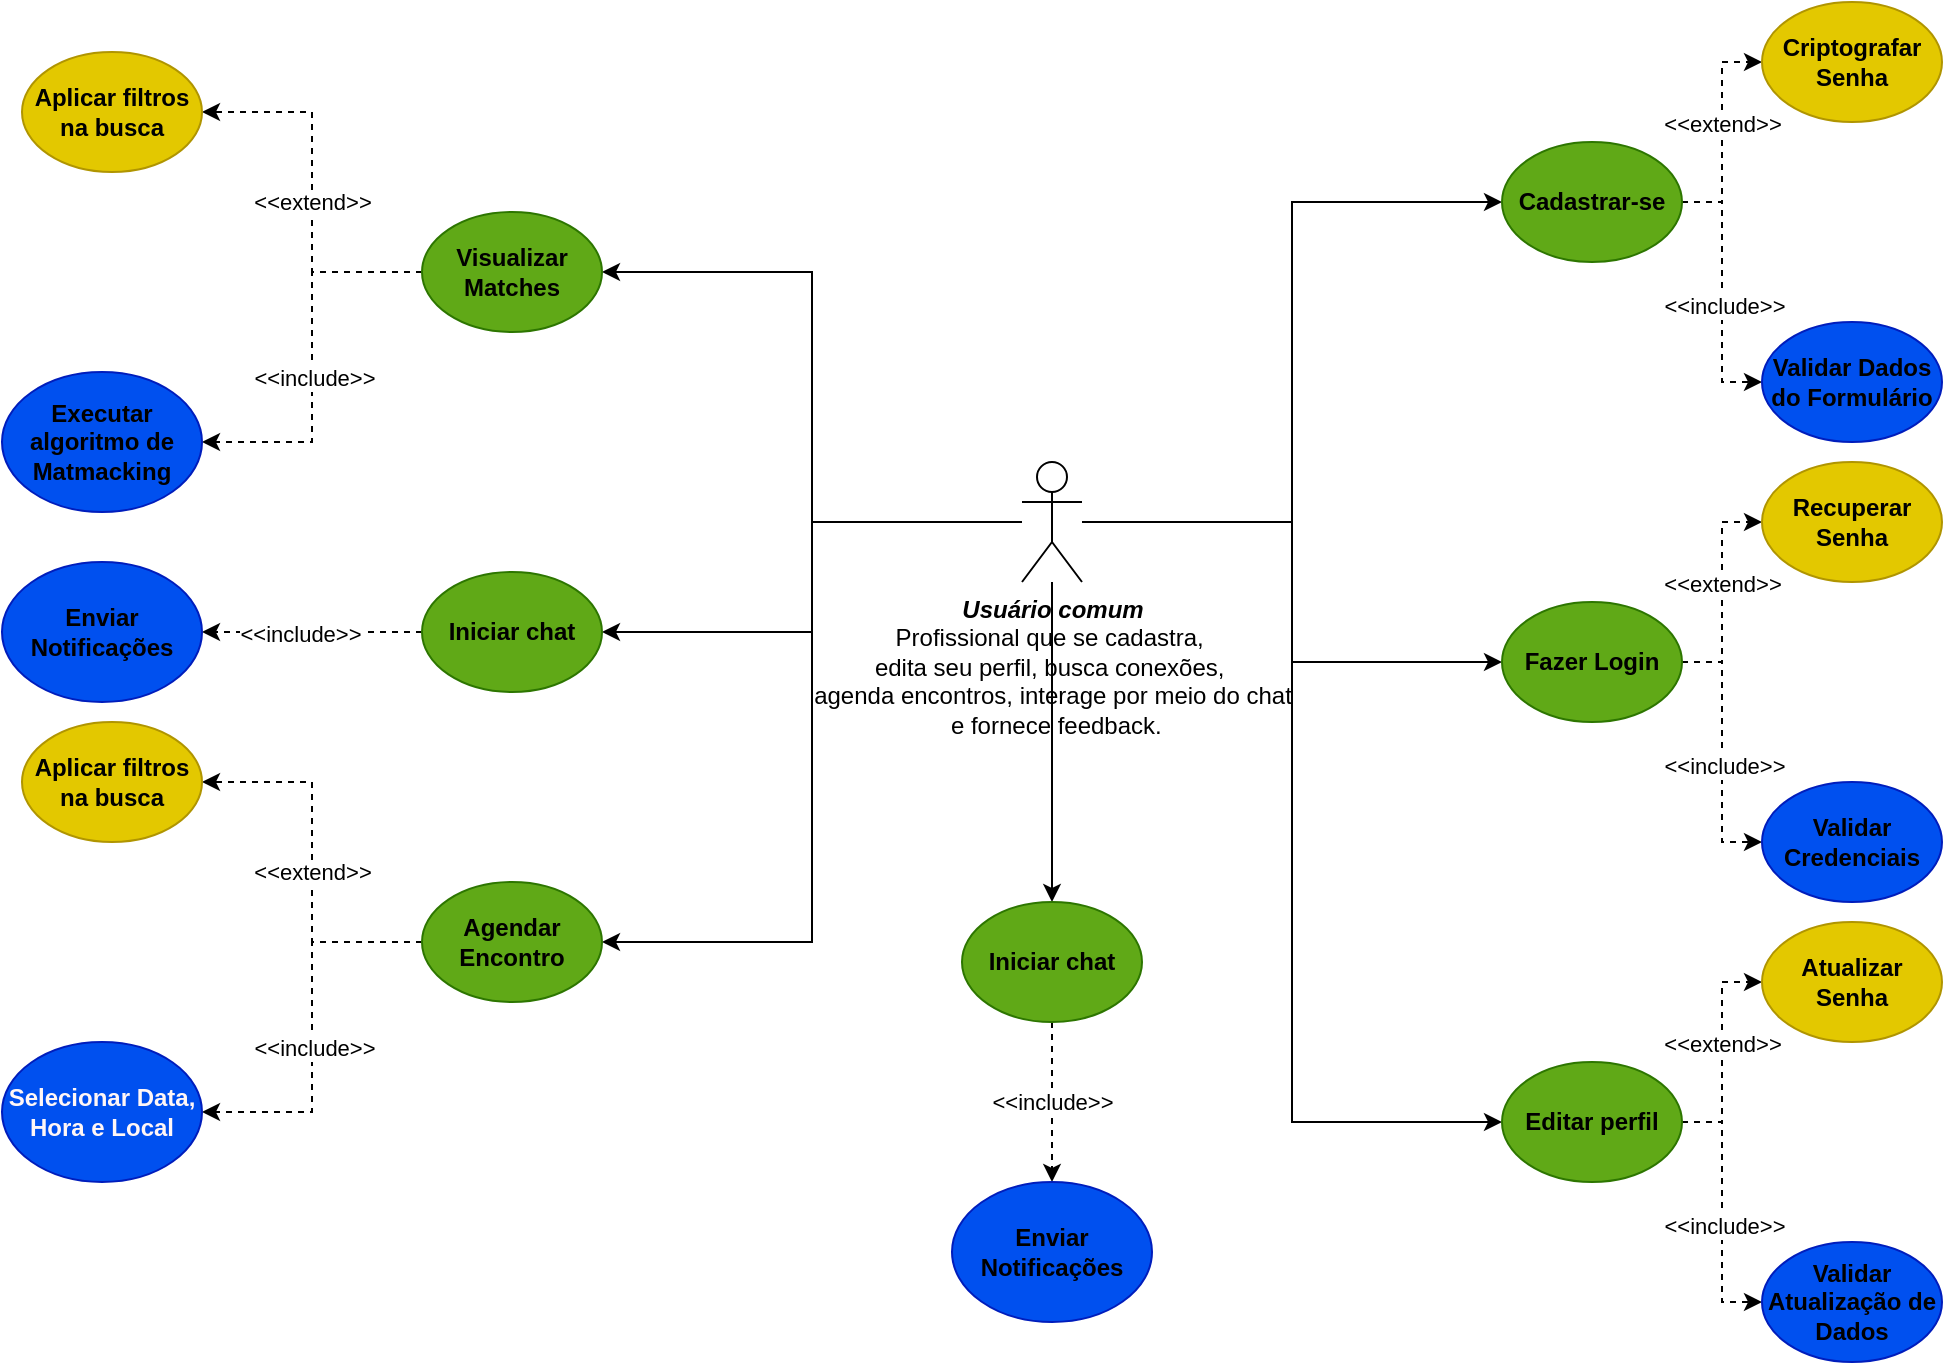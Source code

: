 <mxfile version="27.1.1">
  <diagram name="Page-1" id="6-5NiOe_aGQ5WtGTn7MD">
    <mxGraphModel dx="2276" dy="777" grid="1" gridSize="10" guides="1" tooltips="1" connect="1" arrows="1" fold="1" page="1" pageScale="1" pageWidth="850" pageHeight="1100" math="0" shadow="0">
      <root>
        <mxCell id="0" />
        <mxCell id="1" parent="0" />
        <mxCell id="JTP6DpYW9CH7-u18CxXP-4" style="edgeStyle=orthogonalEdgeStyle;rounded=0;orthogonalLoop=1;jettySize=auto;html=1;entryX=0;entryY=0.5;entryDx=0;entryDy=0;" edge="1" parent="1" source="JTP6DpYW9CH7-u18CxXP-2" target="JTP6DpYW9CH7-u18CxXP-3">
          <mxGeometry relative="1" as="geometry" />
        </mxCell>
        <mxCell id="JTP6DpYW9CH7-u18CxXP-21" style="edgeStyle=orthogonalEdgeStyle;rounded=0;orthogonalLoop=1;jettySize=auto;html=1;entryX=0;entryY=0.5;entryDx=0;entryDy=0;" edge="1" parent="1" source="JTP6DpYW9CH7-u18CxXP-2" target="JTP6DpYW9CH7-u18CxXP-17">
          <mxGeometry relative="1" as="geometry" />
        </mxCell>
        <mxCell id="JTP6DpYW9CH7-u18CxXP-30" style="edgeStyle=orthogonalEdgeStyle;rounded=0;orthogonalLoop=1;jettySize=auto;html=1;entryX=0;entryY=0.5;entryDx=0;entryDy=0;" edge="1" parent="1" source="JTP6DpYW9CH7-u18CxXP-2" target="JTP6DpYW9CH7-u18CxXP-27">
          <mxGeometry relative="1" as="geometry" />
        </mxCell>
        <mxCell id="JTP6DpYW9CH7-u18CxXP-40" style="edgeStyle=orthogonalEdgeStyle;rounded=0;orthogonalLoop=1;jettySize=auto;html=1;entryX=0;entryY=0.5;entryDx=0;entryDy=0;" edge="1" parent="1" source="JTP6DpYW9CH7-u18CxXP-2" target="JTP6DpYW9CH7-u18CxXP-36">
          <mxGeometry relative="1" as="geometry" />
        </mxCell>
        <mxCell id="JTP6DpYW9CH7-u18CxXP-48" style="edgeStyle=orthogonalEdgeStyle;rounded=0;orthogonalLoop=1;jettySize=auto;html=1;entryX=0;entryY=0.5;entryDx=0;entryDy=0;" edge="1" parent="1" source="JTP6DpYW9CH7-u18CxXP-2" target="JTP6DpYW9CH7-u18CxXP-45">
          <mxGeometry relative="1" as="geometry" />
        </mxCell>
        <mxCell id="JTP6DpYW9CH7-u18CxXP-56" style="edgeStyle=orthogonalEdgeStyle;rounded=0;orthogonalLoop=1;jettySize=auto;html=1;entryX=0;entryY=0.5;entryDx=0;entryDy=0;" edge="1" parent="1" source="JTP6DpYW9CH7-u18CxXP-2" target="JTP6DpYW9CH7-u18CxXP-53">
          <mxGeometry relative="1" as="geometry" />
        </mxCell>
        <mxCell id="JTP6DpYW9CH7-u18CxXP-62" style="edgeStyle=orthogonalEdgeStyle;rounded=0;orthogonalLoop=1;jettySize=auto;html=1;entryX=0.5;entryY=1;entryDx=0;entryDy=0;" edge="1" parent="1" source="JTP6DpYW9CH7-u18CxXP-2" target="JTP6DpYW9CH7-u18CxXP-59">
          <mxGeometry relative="1" as="geometry" />
        </mxCell>
        <mxCell id="JTP6DpYW9CH7-u18CxXP-2" value="&lt;b&gt;&lt;i&gt;Usuário comum&lt;/i&gt;&lt;/b&gt;&lt;div&gt;Profissional que se cadastra,&amp;nbsp;&lt;/div&gt;&lt;div&gt;edita seu perfil,&amp;nbsp;&lt;span style=&quot;background-color: transparent; color: light-dark(rgb(0, 0, 0), rgb(255, 255, 255));&quot;&gt;busca conexões,&amp;nbsp;&lt;/span&gt;&lt;/div&gt;&lt;div&gt;&lt;span style=&quot;background-color: transparent; color: light-dark(rgb(0, 0, 0), rgb(255, 255, 255));&quot;&gt;agenda encontros,&amp;nbsp;&lt;/span&gt;&lt;span style=&quot;background-color: transparent; color: light-dark(rgb(0, 0, 0), rgb(255, 255, 255));&quot;&gt;interage por meio do chat&lt;/span&gt;&lt;/div&gt;&lt;div&gt;&lt;span style=&quot;background-color: transparent; color: light-dark(rgb(0, 0, 0), rgb(255, 255, 255));&quot;&gt;&amp;nbsp;e fornece feedback.&lt;/span&gt;&lt;/div&gt;" style="shape=umlActor;verticalLabelPosition=bottom;verticalAlign=top;html=1;outlineConnect=0;" vertex="1" parent="1">
          <mxGeometry x="60" y="250" width="30" height="60" as="geometry" />
        </mxCell>
        <mxCell id="JTP6DpYW9CH7-u18CxXP-11" value="" style="group" vertex="1" connectable="0" parent="1">
          <mxGeometry x="300" y="20" width="220" height="220" as="geometry" />
        </mxCell>
        <mxCell id="JTP6DpYW9CH7-u18CxXP-6" style="edgeStyle=orthogonalEdgeStyle;rounded=0;orthogonalLoop=1;jettySize=auto;html=1;entryX=0;entryY=0.5;entryDx=0;entryDy=0;dashed=1;" edge="1" parent="JTP6DpYW9CH7-u18CxXP-11" source="JTP6DpYW9CH7-u18CxXP-3" target="JTP6DpYW9CH7-u18CxXP-5">
          <mxGeometry relative="1" as="geometry" />
        </mxCell>
        <mxCell id="JTP6DpYW9CH7-u18CxXP-7" value="&amp;lt;&amp;lt;include&amp;gt;&amp;gt;" style="edgeLabel;html=1;align=center;verticalAlign=middle;resizable=0;points=[];" vertex="1" connectable="0" parent="JTP6DpYW9CH7-u18CxXP-6">
          <mxGeometry x="0.107" y="1" relative="1" as="geometry">
            <mxPoint as="offset" />
          </mxGeometry>
        </mxCell>
        <mxCell id="JTP6DpYW9CH7-u18CxXP-9" style="edgeStyle=orthogonalEdgeStyle;rounded=0;orthogonalLoop=1;jettySize=auto;html=1;entryX=0;entryY=0.5;entryDx=0;entryDy=0;dashed=1;" edge="1" parent="JTP6DpYW9CH7-u18CxXP-11" source="JTP6DpYW9CH7-u18CxXP-3" target="JTP6DpYW9CH7-u18CxXP-8">
          <mxGeometry relative="1" as="geometry" />
        </mxCell>
        <mxCell id="JTP6DpYW9CH7-u18CxXP-10" value="&amp;lt;&amp;lt;extend&amp;gt;&amp;gt;" style="edgeLabel;html=1;align=center;verticalAlign=middle;resizable=0;points=[];" vertex="1" connectable="0" parent="JTP6DpYW9CH7-u18CxXP-9">
          <mxGeometry x="-0.244" y="2" relative="1" as="geometry">
            <mxPoint x="2" y="-18" as="offset" />
          </mxGeometry>
        </mxCell>
        <mxCell id="JTP6DpYW9CH7-u18CxXP-3" value="&lt;font style=&quot;color: light-dark(rgb(0, 0, 0), rgb(255, 255, 255));&quot;&gt;&lt;b&gt;Cadastrar-se&lt;/b&gt;&lt;/font&gt;" style="ellipse;whiteSpace=wrap;html=1;fillColor=#60a917;fontColor=#ffffff;strokeColor=#2D7600;" vertex="1" parent="JTP6DpYW9CH7-u18CxXP-11">
          <mxGeometry y="70" width="90" height="60" as="geometry" />
        </mxCell>
        <mxCell id="JTP6DpYW9CH7-u18CxXP-5" value="&lt;font style=&quot;color: light-dark(rgb(0, 0, 0), rgb(255, 246, 246));&quot;&gt;&lt;b&gt;Validar Dados do Formulário&lt;/b&gt;&lt;/font&gt;" style="ellipse;whiteSpace=wrap;html=1;fillColor=#0050ef;fontColor=#ffffff;strokeColor=#001DBC;" vertex="1" parent="JTP6DpYW9CH7-u18CxXP-11">
          <mxGeometry x="130" y="160" width="90" height="60" as="geometry" />
        </mxCell>
        <mxCell id="JTP6DpYW9CH7-u18CxXP-8" value="&lt;font style=&quot;color: light-dark(rgb(0, 0, 0), rgb(255, 246, 246));&quot;&gt;&lt;b&gt;Criptografar Senha&lt;/b&gt;&lt;/font&gt;" style="ellipse;whiteSpace=wrap;html=1;fillColor=#e3c800;fontColor=#000000;strokeColor=#B09500;" vertex="1" parent="JTP6DpYW9CH7-u18CxXP-11">
          <mxGeometry x="130" width="90" height="60" as="geometry" />
        </mxCell>
        <mxCell id="JTP6DpYW9CH7-u18CxXP-12" value="" style="group" vertex="1" connectable="0" parent="1">
          <mxGeometry x="300" y="250" width="220" height="220" as="geometry" />
        </mxCell>
        <mxCell id="JTP6DpYW9CH7-u18CxXP-13" style="edgeStyle=orthogonalEdgeStyle;rounded=0;orthogonalLoop=1;jettySize=auto;html=1;entryX=0;entryY=0.5;entryDx=0;entryDy=0;dashed=1;" edge="1" parent="JTP6DpYW9CH7-u18CxXP-12" source="JTP6DpYW9CH7-u18CxXP-17" target="JTP6DpYW9CH7-u18CxXP-18">
          <mxGeometry relative="1" as="geometry" />
        </mxCell>
        <mxCell id="JTP6DpYW9CH7-u18CxXP-14" value="&amp;lt;&amp;lt;include&amp;gt;&amp;gt;" style="edgeLabel;html=1;align=center;verticalAlign=middle;resizable=0;points=[];" vertex="1" connectable="0" parent="JTP6DpYW9CH7-u18CxXP-13">
          <mxGeometry x="0.107" y="1" relative="1" as="geometry">
            <mxPoint as="offset" />
          </mxGeometry>
        </mxCell>
        <mxCell id="JTP6DpYW9CH7-u18CxXP-15" style="edgeStyle=orthogonalEdgeStyle;rounded=0;orthogonalLoop=1;jettySize=auto;html=1;entryX=0;entryY=0.5;entryDx=0;entryDy=0;dashed=1;" edge="1" parent="JTP6DpYW9CH7-u18CxXP-12" source="JTP6DpYW9CH7-u18CxXP-17" target="JTP6DpYW9CH7-u18CxXP-19">
          <mxGeometry relative="1" as="geometry" />
        </mxCell>
        <mxCell id="JTP6DpYW9CH7-u18CxXP-16" value="&amp;lt;&amp;lt;extend&amp;gt;&amp;gt;" style="edgeLabel;html=1;align=center;verticalAlign=middle;resizable=0;points=[];" vertex="1" connectable="0" parent="JTP6DpYW9CH7-u18CxXP-15">
          <mxGeometry x="-0.244" y="2" relative="1" as="geometry">
            <mxPoint x="2" y="-18" as="offset" />
          </mxGeometry>
        </mxCell>
        <mxCell id="JTP6DpYW9CH7-u18CxXP-17" value="&lt;font style=&quot;color: light-dark(rgb(0, 0, 0), rgb(255, 255, 255));&quot;&gt;&lt;b&gt;Fazer Login&lt;/b&gt;&lt;/font&gt;" style="ellipse;whiteSpace=wrap;html=1;fillColor=#60a917;fontColor=#ffffff;strokeColor=#2D7600;" vertex="1" parent="JTP6DpYW9CH7-u18CxXP-12">
          <mxGeometry y="70" width="90" height="60" as="geometry" />
        </mxCell>
        <mxCell id="JTP6DpYW9CH7-u18CxXP-18" value="&lt;font style=&quot;color: light-dark(rgb(0, 0, 0), rgb(255, 246, 246));&quot;&gt;&lt;b&gt;Validar Credenciais&lt;/b&gt;&lt;/font&gt;" style="ellipse;whiteSpace=wrap;html=1;fillColor=#0050ef;fontColor=#ffffff;strokeColor=#001DBC;" vertex="1" parent="JTP6DpYW9CH7-u18CxXP-12">
          <mxGeometry x="130" y="160" width="90" height="60" as="geometry" />
        </mxCell>
        <mxCell id="JTP6DpYW9CH7-u18CxXP-19" value="&lt;font style=&quot;color: light-dark(rgb(0, 0, 0), rgb(255, 246, 246));&quot;&gt;&lt;b&gt;Recuperar Senha&lt;/b&gt;&lt;/font&gt;" style="ellipse;whiteSpace=wrap;html=1;fillColor=#e3c800;fontColor=#000000;strokeColor=#B09500;" vertex="1" parent="JTP6DpYW9CH7-u18CxXP-12">
          <mxGeometry x="130" width="90" height="60" as="geometry" />
        </mxCell>
        <mxCell id="JTP6DpYW9CH7-u18CxXP-22" value="" style="group" vertex="1" connectable="0" parent="1">
          <mxGeometry x="300" y="480" width="220" height="220" as="geometry" />
        </mxCell>
        <mxCell id="JTP6DpYW9CH7-u18CxXP-23" style="edgeStyle=orthogonalEdgeStyle;rounded=0;orthogonalLoop=1;jettySize=auto;html=1;entryX=0;entryY=0.5;entryDx=0;entryDy=0;dashed=1;" edge="1" parent="JTP6DpYW9CH7-u18CxXP-22" source="JTP6DpYW9CH7-u18CxXP-27" target="JTP6DpYW9CH7-u18CxXP-28">
          <mxGeometry relative="1" as="geometry" />
        </mxCell>
        <mxCell id="JTP6DpYW9CH7-u18CxXP-24" value="&amp;lt;&amp;lt;include&amp;gt;&amp;gt;" style="edgeLabel;html=1;align=center;verticalAlign=middle;resizable=0;points=[];" vertex="1" connectable="0" parent="JTP6DpYW9CH7-u18CxXP-23">
          <mxGeometry x="0.107" y="1" relative="1" as="geometry">
            <mxPoint as="offset" />
          </mxGeometry>
        </mxCell>
        <mxCell id="JTP6DpYW9CH7-u18CxXP-25" style="edgeStyle=orthogonalEdgeStyle;rounded=0;orthogonalLoop=1;jettySize=auto;html=1;entryX=0;entryY=0.5;entryDx=0;entryDy=0;dashed=1;" edge="1" parent="JTP6DpYW9CH7-u18CxXP-22" source="JTP6DpYW9CH7-u18CxXP-27" target="JTP6DpYW9CH7-u18CxXP-29">
          <mxGeometry relative="1" as="geometry" />
        </mxCell>
        <mxCell id="JTP6DpYW9CH7-u18CxXP-26" value="&amp;lt;&amp;lt;extend&amp;gt;&amp;gt;" style="edgeLabel;html=1;align=center;verticalAlign=middle;resizable=0;points=[];" vertex="1" connectable="0" parent="JTP6DpYW9CH7-u18CxXP-25">
          <mxGeometry x="-0.244" y="2" relative="1" as="geometry">
            <mxPoint x="2" y="-18" as="offset" />
          </mxGeometry>
        </mxCell>
        <mxCell id="JTP6DpYW9CH7-u18CxXP-27" value="&lt;font style=&quot;color: light-dark(rgb(0, 0, 0), rgb(255, 255, 255));&quot;&gt;&lt;b&gt;Editar perfil&lt;/b&gt;&lt;/font&gt;" style="ellipse;whiteSpace=wrap;html=1;fillColor=#60a917;fontColor=#ffffff;strokeColor=#2D7600;" vertex="1" parent="JTP6DpYW9CH7-u18CxXP-22">
          <mxGeometry y="70" width="90" height="60" as="geometry" />
        </mxCell>
        <mxCell id="JTP6DpYW9CH7-u18CxXP-28" value="&lt;font style=&quot;color: light-dark(rgb(0, 0, 0), rgb(255, 246, 246));&quot;&gt;&lt;b&gt;Validar Atualização de Dados&lt;/b&gt;&lt;/font&gt;" style="ellipse;whiteSpace=wrap;html=1;fillColor=#0050ef;fontColor=#ffffff;strokeColor=#001DBC;" vertex="1" parent="JTP6DpYW9CH7-u18CxXP-22">
          <mxGeometry x="130" y="160" width="90" height="60" as="geometry" />
        </mxCell>
        <mxCell id="JTP6DpYW9CH7-u18CxXP-29" value="&lt;font style=&quot;color: light-dark(rgb(0, 0, 0), rgb(255, 246, 246));&quot;&gt;&lt;b&gt;Atualizar Senha&lt;/b&gt;&lt;/font&gt;" style="ellipse;whiteSpace=wrap;html=1;fillColor=#e3c800;fontColor=#000000;strokeColor=#B09500;" vertex="1" parent="JTP6DpYW9CH7-u18CxXP-22">
          <mxGeometry x="130" width="90" height="60" as="geometry" />
        </mxCell>
        <mxCell id="JTP6DpYW9CH7-u18CxXP-32" style="edgeStyle=orthogonalEdgeStyle;rounded=0;orthogonalLoop=1;jettySize=auto;html=1;entryX=0;entryY=0.5;entryDx=0;entryDy=0;dashed=1;" edge="1" parent="1" source="JTP6DpYW9CH7-u18CxXP-36" target="JTP6DpYW9CH7-u18CxXP-37">
          <mxGeometry relative="1" as="geometry" />
        </mxCell>
        <mxCell id="JTP6DpYW9CH7-u18CxXP-33" value="&amp;lt;&amp;lt;include&amp;gt;&amp;gt;" style="edgeLabel;html=1;align=center;verticalAlign=middle;resizable=0;points=[];rotation=0;" vertex="1" connectable="0" parent="JTP6DpYW9CH7-u18CxXP-32">
          <mxGeometry x="0.107" y="1" relative="1" as="geometry">
            <mxPoint as="offset" />
          </mxGeometry>
        </mxCell>
        <mxCell id="JTP6DpYW9CH7-u18CxXP-34" style="edgeStyle=orthogonalEdgeStyle;rounded=0;orthogonalLoop=1;jettySize=auto;html=1;entryX=0;entryY=0.5;entryDx=0;entryDy=0;dashed=1;" edge="1" parent="1" source="JTP6DpYW9CH7-u18CxXP-36" target="JTP6DpYW9CH7-u18CxXP-38">
          <mxGeometry relative="1" as="geometry" />
        </mxCell>
        <mxCell id="JTP6DpYW9CH7-u18CxXP-35" value="&amp;lt;&amp;lt;extend&amp;gt;&amp;gt;" style="edgeLabel;html=1;align=center;verticalAlign=middle;resizable=0;points=[];rotation=0;" vertex="1" connectable="0" parent="JTP6DpYW9CH7-u18CxXP-34">
          <mxGeometry x="-0.244" y="2" relative="1" as="geometry">
            <mxPoint x="2" y="-18" as="offset" />
          </mxGeometry>
        </mxCell>
        <mxCell id="JTP6DpYW9CH7-u18CxXP-36" value="&lt;font style=&quot;color: light-dark(rgb(0, 0, 0), rgb(255, 255, 255));&quot;&gt;&lt;b&gt;Visualizar Matches&lt;/b&gt;&lt;/font&gt;" style="ellipse;whiteSpace=wrap;html=1;fillColor=#60a917;fontColor=#ffffff;strokeColor=#2D7600;rotation=0;direction=west;" vertex="1" parent="1">
          <mxGeometry x="-240" y="125" width="90" height="60" as="geometry" />
        </mxCell>
        <mxCell id="JTP6DpYW9CH7-u18CxXP-37" value="&lt;font style=&quot;color: light-dark(rgb(0, 0, 0), rgb(255, 246, 246));&quot;&gt;&lt;b&gt;Executar algoritmo de Matmacking&lt;/b&gt;&lt;/font&gt;" style="ellipse;whiteSpace=wrap;html=1;fillColor=#0050ef;fontColor=#ffffff;strokeColor=#001DBC;rotation=0;direction=west;" vertex="1" parent="1">
          <mxGeometry x="-450" y="205" width="100" height="70" as="geometry" />
        </mxCell>
        <mxCell id="JTP6DpYW9CH7-u18CxXP-38" value="&lt;font style=&quot;color: light-dark(rgb(0, 0, 0), rgb(255, 246, 246));&quot;&gt;&lt;b&gt;Aplicar filtros na busca&lt;/b&gt;&lt;/font&gt;" style="ellipse;whiteSpace=wrap;html=1;fillColor=#e3c800;fontColor=#000000;strokeColor=#B09500;rotation=0;direction=west;" vertex="1" parent="1">
          <mxGeometry x="-440" y="45" width="90" height="60" as="geometry" />
        </mxCell>
        <mxCell id="JTP6DpYW9CH7-u18CxXP-41" style="edgeStyle=orthogonalEdgeStyle;rounded=0;orthogonalLoop=1;jettySize=auto;html=1;entryX=0;entryY=0.5;entryDx=0;entryDy=0;dashed=1;" edge="1" parent="1" source="JTP6DpYW9CH7-u18CxXP-45" target="JTP6DpYW9CH7-u18CxXP-46">
          <mxGeometry relative="1" as="geometry" />
        </mxCell>
        <mxCell id="JTP6DpYW9CH7-u18CxXP-42" value="&amp;lt;&amp;lt;include&amp;gt;&amp;gt;" style="edgeLabel;html=1;align=center;verticalAlign=middle;resizable=0;points=[];rotation=0;" vertex="1" connectable="0" parent="JTP6DpYW9CH7-u18CxXP-41">
          <mxGeometry x="0.107" y="1" relative="1" as="geometry">
            <mxPoint as="offset" />
          </mxGeometry>
        </mxCell>
        <mxCell id="JTP6DpYW9CH7-u18CxXP-45" value="&lt;font style=&quot;color: light-dark(rgb(0, 0, 0), rgb(255, 255, 255));&quot;&gt;&lt;b&gt;Iniciar chat&lt;/b&gt;&lt;/font&gt;" style="ellipse;whiteSpace=wrap;html=1;fillColor=#60a917;fontColor=#ffffff;strokeColor=#2D7600;rotation=0;direction=west;" vertex="1" parent="1">
          <mxGeometry x="-240" y="305" width="90" height="60" as="geometry" />
        </mxCell>
        <mxCell id="JTP6DpYW9CH7-u18CxXP-46" value="&lt;font style=&quot;color: light-dark(rgb(0, 0, 0), rgb(255, 246, 246));&quot;&gt;&lt;b&gt;Enviar Notificações&lt;/b&gt;&lt;/font&gt;" style="ellipse;whiteSpace=wrap;html=1;fillColor=#0050ef;fontColor=#ffffff;strokeColor=#001DBC;rotation=0;direction=west;" vertex="1" parent="1">
          <mxGeometry x="-450" y="300" width="100" height="70" as="geometry" />
        </mxCell>
        <mxCell id="JTP6DpYW9CH7-u18CxXP-49" style="edgeStyle=orthogonalEdgeStyle;rounded=0;orthogonalLoop=1;jettySize=auto;html=1;entryX=0;entryY=0.5;entryDx=0;entryDy=0;dashed=1;" edge="1" parent="1" source="JTP6DpYW9CH7-u18CxXP-53" target="JTP6DpYW9CH7-u18CxXP-54">
          <mxGeometry relative="1" as="geometry" />
        </mxCell>
        <mxCell id="JTP6DpYW9CH7-u18CxXP-50" value="&amp;lt;&amp;lt;include&amp;gt;&amp;gt;" style="edgeLabel;html=1;align=center;verticalAlign=middle;resizable=0;points=[];rotation=0;" vertex="1" connectable="0" parent="JTP6DpYW9CH7-u18CxXP-49">
          <mxGeometry x="0.107" y="1" relative="1" as="geometry">
            <mxPoint as="offset" />
          </mxGeometry>
        </mxCell>
        <mxCell id="JTP6DpYW9CH7-u18CxXP-51" style="edgeStyle=orthogonalEdgeStyle;rounded=0;orthogonalLoop=1;jettySize=auto;html=1;entryX=0;entryY=0.5;entryDx=0;entryDy=0;dashed=1;" edge="1" parent="1" source="JTP6DpYW9CH7-u18CxXP-53" target="JTP6DpYW9CH7-u18CxXP-55">
          <mxGeometry relative="1" as="geometry" />
        </mxCell>
        <mxCell id="JTP6DpYW9CH7-u18CxXP-52" value="&amp;lt;&amp;lt;extend&amp;gt;&amp;gt;" style="edgeLabel;html=1;align=center;verticalAlign=middle;resizable=0;points=[];rotation=0;" vertex="1" connectable="0" parent="JTP6DpYW9CH7-u18CxXP-51">
          <mxGeometry x="-0.244" y="2" relative="1" as="geometry">
            <mxPoint x="2" y="-18" as="offset" />
          </mxGeometry>
        </mxCell>
        <mxCell id="JTP6DpYW9CH7-u18CxXP-53" value="&lt;font style=&quot;color: light-dark(rgb(0, 0, 0), rgb(255, 255, 255));&quot;&gt;&lt;b&gt;Agendar Encontro&lt;/b&gt;&lt;/font&gt;" style="ellipse;whiteSpace=wrap;html=1;fillColor=#60a917;fontColor=#ffffff;strokeColor=#2D7600;rotation=0;direction=west;" vertex="1" parent="1">
          <mxGeometry x="-240" y="460" width="90" height="60" as="geometry" />
        </mxCell>
        <mxCell id="JTP6DpYW9CH7-u18CxXP-54" value="&lt;div&gt;&lt;font style=&quot;color: light-dark(rgb(255, 246, 246), rgb(255, 255, 255));&quot;&gt;&lt;b style=&quot;&quot;&gt;Selecionar Data, Hora e Local&lt;/b&gt;&lt;/font&gt;&lt;/div&gt;" style="ellipse;whiteSpace=wrap;html=1;fillColor=#0050ef;fontColor=#ffffff;strokeColor=#001DBC;rotation=0;direction=west;" vertex="1" parent="1">
          <mxGeometry x="-450" y="540" width="100" height="70" as="geometry" />
        </mxCell>
        <mxCell id="JTP6DpYW9CH7-u18CxXP-55" value="&lt;font style=&quot;color: light-dark(rgb(0, 0, 0), rgb(255, 246, 246));&quot;&gt;&lt;b&gt;Aplicar filtros na busca&lt;/b&gt;&lt;/font&gt;" style="ellipse;whiteSpace=wrap;html=1;fillColor=#e3c800;fontColor=#000000;strokeColor=#B09500;rotation=0;direction=west;" vertex="1" parent="1">
          <mxGeometry x="-440" y="380" width="90" height="60" as="geometry" />
        </mxCell>
        <mxCell id="JTP6DpYW9CH7-u18CxXP-61" value="&amp;lt;&amp;lt;include&amp;gt;&amp;gt;" style="edgeStyle=orthogonalEdgeStyle;rounded=0;orthogonalLoop=1;jettySize=auto;html=1;entryX=0.5;entryY=1;entryDx=0;entryDy=0;dashed=1;" edge="1" parent="1" source="JTP6DpYW9CH7-u18CxXP-59" target="JTP6DpYW9CH7-u18CxXP-60">
          <mxGeometry relative="1" as="geometry" />
        </mxCell>
        <mxCell id="JTP6DpYW9CH7-u18CxXP-59" value="&lt;font style=&quot;color: light-dark(rgb(0, 0, 0), rgb(255, 255, 255));&quot;&gt;&lt;b&gt;Iniciar chat&lt;/b&gt;&lt;/font&gt;" style="ellipse;whiteSpace=wrap;html=1;fillColor=#60a917;fontColor=#ffffff;strokeColor=#2D7600;rotation=0;direction=west;" vertex="1" parent="1">
          <mxGeometry x="30" y="470" width="90" height="60" as="geometry" />
        </mxCell>
        <mxCell id="JTP6DpYW9CH7-u18CxXP-60" value="&lt;font style=&quot;color: light-dark(rgb(0, 0, 0), rgb(255, 246, 246));&quot;&gt;&lt;b&gt;Enviar Notificações&lt;/b&gt;&lt;/font&gt;" style="ellipse;whiteSpace=wrap;html=1;fillColor=#0050ef;fontColor=#ffffff;strokeColor=#001DBC;rotation=0;direction=west;" vertex="1" parent="1">
          <mxGeometry x="25" y="610" width="100" height="70" as="geometry" />
        </mxCell>
      </root>
    </mxGraphModel>
  </diagram>
</mxfile>
